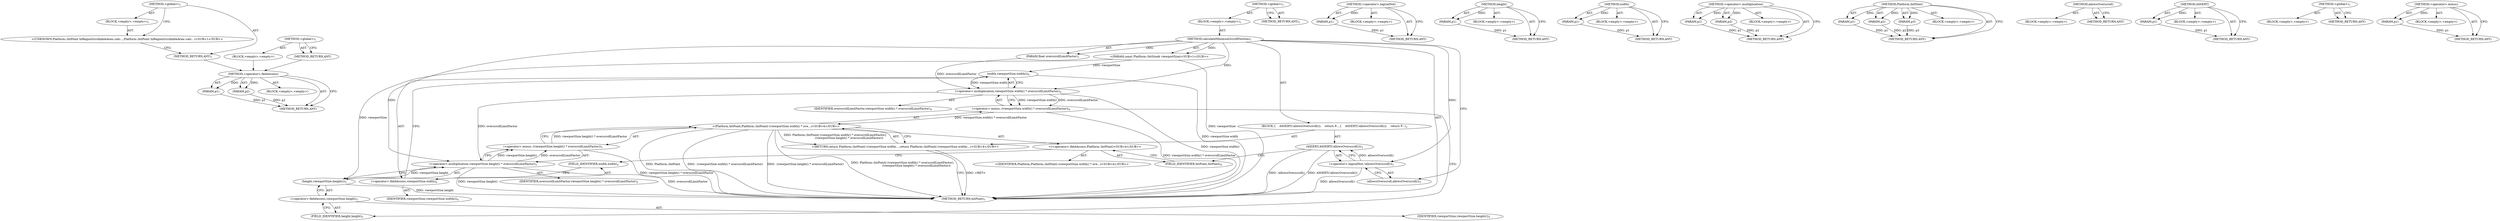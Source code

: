 digraph "&lt;global&gt;" {
vulnerable_72 [label=<(METHOD,&lt;operator&gt;.fieldAccess)>];
vulnerable_73 [label=<(PARAM,p1)>];
vulnerable_74 [label=<(PARAM,p2)>];
vulnerable_75 [label=<(BLOCK,&lt;empty&gt;,&lt;empty&gt;)>];
vulnerable_76 [label=<(METHOD_RETURN,ANY)>];
vulnerable_6 [label=<(METHOD,&lt;global&gt;)<SUB>1</SUB>>];
vulnerable_7 [label=<(BLOCK,&lt;empty&gt;,&lt;empty&gt;)<SUB>1</SUB>>];
vulnerable_8 [label=<(METHOD,calculateMinimumScrollPosition)<SUB>1</SUB>>];
vulnerable_9 [label="<(PARAM,const Platform::IntSize&amp; viewportSize)<SUB>1</SUB>>"];
vulnerable_10 [label=<(PARAM,float overscrollLimitFactor)<SUB>1</SUB>>];
vulnerable_11 [label=<(BLOCK,{
    ASSERT(!allowsOverscroll());
    return P...,{
    ASSERT(!allowsOverscroll());
    return P...)<SUB>2</SUB>>];
vulnerable_12 [label=<(ASSERT,ASSERT(!allowsOverscroll()))<SUB>3</SUB>>];
vulnerable_13 [label=<(&lt;operator&gt;.logicalNot,!allowsOverscroll())<SUB>3</SUB>>];
vulnerable_14 [label=<(allowsOverscroll,allowsOverscroll())<SUB>3</SUB>>];
vulnerable_15 [label="<(RETURN,return Platform::IntPoint(-(viewportSize.width(...,return Platform::IntPoint(-(viewportSize.width(...)<SUB>4</SUB>>"];
vulnerable_16 [label="<(Platform.IntPoint,Platform::IntPoint(-(viewportSize.width() * ove...)<SUB>4</SUB>>"];
vulnerable_17 [label="<(&lt;operator&gt;.fieldAccess,Platform::IntPoint)<SUB>4</SUB>>"];
vulnerable_18 [label="<(IDENTIFIER,Platform,Platform::IntPoint(-(viewportSize.width() * ove...)<SUB>4</SUB>>"];
vulnerable_19 [label=<(FIELD_IDENTIFIER,IntPoint,IntPoint)<SUB>4</SUB>>];
vulnerable_20 [label=<(&lt;operator&gt;.minus,-(viewportSize.width() * overscrollLimitFactor))<SUB>4</SUB>>];
vulnerable_21 [label=<(&lt;operator&gt;.multiplication,viewportSize.width() * overscrollLimitFactor)<SUB>4</SUB>>];
vulnerable_22 [label=<(width,viewportSize.width())<SUB>4</SUB>>];
vulnerable_23 [label=<(&lt;operator&gt;.fieldAccess,viewportSize.width)<SUB>4</SUB>>];
vulnerable_24 [label=<(IDENTIFIER,viewportSize,viewportSize.width())<SUB>4</SUB>>];
vulnerable_25 [label=<(FIELD_IDENTIFIER,width,width)<SUB>4</SUB>>];
vulnerable_26 [label=<(IDENTIFIER,overscrollLimitFactor,viewportSize.width() * overscrollLimitFactor)<SUB>4</SUB>>];
vulnerable_27 [label=<(&lt;operator&gt;.minus,-(viewportSize.height() * overscrollLimitFactor))<SUB>5</SUB>>];
vulnerable_28 [label=<(&lt;operator&gt;.multiplication,viewportSize.height() * overscrollLimitFactor)<SUB>5</SUB>>];
vulnerable_29 [label=<(height,viewportSize.height())<SUB>5</SUB>>];
vulnerable_30 [label=<(&lt;operator&gt;.fieldAccess,viewportSize.height)<SUB>5</SUB>>];
vulnerable_31 [label=<(IDENTIFIER,viewportSize,viewportSize.height())<SUB>5</SUB>>];
vulnerable_32 [label=<(FIELD_IDENTIFIER,height,height)<SUB>5</SUB>>];
vulnerable_33 [label=<(IDENTIFIER,overscrollLimitFactor,viewportSize.height() * overscrollLimitFactor)<SUB>5</SUB>>];
vulnerable_34 [label=<(METHOD_RETURN,IntPoint)<SUB>1</SUB>>];
vulnerable_36 [label=<(METHOD_RETURN,ANY)<SUB>1</SUB>>];
vulnerable_59 [label=<(METHOD,&lt;operator&gt;.logicalNot)>];
vulnerable_60 [label=<(PARAM,p1)>];
vulnerable_61 [label=<(BLOCK,&lt;empty&gt;,&lt;empty&gt;)>];
vulnerable_62 [label=<(METHOD_RETURN,ANY)>];
vulnerable_90 [label=<(METHOD,height)>];
vulnerable_91 [label=<(PARAM,p1)>];
vulnerable_92 [label=<(BLOCK,&lt;empty&gt;,&lt;empty&gt;)>];
vulnerable_93 [label=<(METHOD_RETURN,ANY)>];
vulnerable_86 [label=<(METHOD,width)>];
vulnerable_87 [label=<(PARAM,p1)>];
vulnerable_88 [label=<(BLOCK,&lt;empty&gt;,&lt;empty&gt;)>];
vulnerable_89 [label=<(METHOD_RETURN,ANY)>];
vulnerable_81 [label=<(METHOD,&lt;operator&gt;.multiplication)>];
vulnerable_82 [label=<(PARAM,p1)>];
vulnerable_83 [label=<(PARAM,p2)>];
vulnerable_84 [label=<(BLOCK,&lt;empty&gt;,&lt;empty&gt;)>];
vulnerable_85 [label=<(METHOD_RETURN,ANY)>];
vulnerable_66 [label=<(METHOD,Platform.IntPoint)>];
vulnerable_67 [label=<(PARAM,p1)>];
vulnerable_68 [label=<(PARAM,p2)>];
vulnerable_69 [label=<(PARAM,p3)>];
vulnerable_70 [label=<(BLOCK,&lt;empty&gt;,&lt;empty&gt;)>];
vulnerable_71 [label=<(METHOD_RETURN,ANY)>];
vulnerable_63 [label=<(METHOD,allowsOverscroll)>];
vulnerable_64 [label=<(BLOCK,&lt;empty&gt;,&lt;empty&gt;)>];
vulnerable_65 [label=<(METHOD_RETURN,ANY)>];
vulnerable_55 [label=<(METHOD,ASSERT)>];
vulnerable_56 [label=<(PARAM,p1)>];
vulnerable_57 [label=<(BLOCK,&lt;empty&gt;,&lt;empty&gt;)>];
vulnerable_58 [label=<(METHOD_RETURN,ANY)>];
vulnerable_49 [label=<(METHOD,&lt;global&gt;)<SUB>1</SUB>>];
vulnerable_50 [label=<(BLOCK,&lt;empty&gt;,&lt;empty&gt;)>];
vulnerable_51 [label=<(METHOD_RETURN,ANY)>];
vulnerable_77 [label=<(METHOD,&lt;operator&gt;.minus)>];
vulnerable_78 [label=<(PARAM,p1)>];
vulnerable_79 [label=<(BLOCK,&lt;empty&gt;,&lt;empty&gt;)>];
vulnerable_80 [label=<(METHOD_RETURN,ANY)>];
fixed_6 [label=<(METHOD,&lt;global&gt;)<SUB>1</SUB>>];
fixed_7 [label=<(BLOCK,&lt;empty&gt;,&lt;empty&gt;)<SUB>1</SUB>>];
fixed_8 [label="<(UNKNOWN,Platform::IntPoint InRegionScrollableArea::calc...,Platform::IntPoint InRegionScrollableArea::calc...)<SUB>1</SUB>>"];
fixed_9 [label=<(METHOD_RETURN,ANY)<SUB>1</SUB>>];
fixed_14 [label=<(METHOD,&lt;global&gt;)<SUB>1</SUB>>];
fixed_15 [label=<(BLOCK,&lt;empty&gt;,&lt;empty&gt;)>];
fixed_16 [label=<(METHOD_RETURN,ANY)>];
vulnerable_72 -> vulnerable_73  [key=0, label="AST: "];
vulnerable_72 -> vulnerable_73  [key=1, label="DDG: "];
vulnerable_72 -> vulnerable_75  [key=0, label="AST: "];
vulnerable_72 -> vulnerable_74  [key=0, label="AST: "];
vulnerable_72 -> vulnerable_74  [key=1, label="DDG: "];
vulnerable_72 -> vulnerable_76  [key=0, label="AST: "];
vulnerable_72 -> vulnerable_76  [key=1, label="CFG: "];
vulnerable_73 -> vulnerable_76  [key=0, label="DDG: p1"];
vulnerable_74 -> vulnerable_76  [key=0, label="DDG: p2"];
vulnerable_6 -> vulnerable_7  [key=0, label="AST: "];
vulnerable_6 -> vulnerable_36  [key=0, label="AST: "];
vulnerable_6 -> vulnerable_36  [key=1, label="CFG: "];
vulnerable_7 -> vulnerable_8  [key=0, label="AST: "];
vulnerable_8 -> vulnerable_9  [key=0, label="AST: "];
vulnerable_8 -> vulnerable_9  [key=1, label="DDG: "];
vulnerable_8 -> vulnerable_10  [key=0, label="AST: "];
vulnerable_8 -> vulnerable_10  [key=1, label="DDG: "];
vulnerable_8 -> vulnerable_11  [key=0, label="AST: "];
vulnerable_8 -> vulnerable_34  [key=0, label="AST: "];
vulnerable_8 -> vulnerable_14  [key=0, label="CFG: "];
vulnerable_8 -> vulnerable_13  [key=0, label="DDG: "];
vulnerable_8 -> vulnerable_21  [key=0, label="DDG: "];
vulnerable_8 -> vulnerable_28  [key=0, label="DDG: "];
vulnerable_9 -> vulnerable_34  [key=0, label="DDG: viewportSize"];
vulnerable_9 -> vulnerable_22  [key=0, label="DDG: viewportSize"];
vulnerable_9 -> vulnerable_29  [key=0, label="DDG: viewportSize"];
vulnerable_10 -> vulnerable_21  [key=0, label="DDG: overscrollLimitFactor"];
vulnerable_11 -> vulnerable_12  [key=0, label="AST: "];
vulnerable_11 -> vulnerable_15  [key=0, label="AST: "];
vulnerable_12 -> vulnerable_13  [key=0, label="AST: "];
vulnerable_12 -> vulnerable_19  [key=0, label="CFG: "];
vulnerable_12 -> vulnerable_34  [key=0, label="DDG: !allowsOverscroll()"];
vulnerable_12 -> vulnerable_34  [key=1, label="DDG: ASSERT(!allowsOverscroll())"];
vulnerable_13 -> vulnerable_14  [key=0, label="AST: "];
vulnerable_13 -> vulnerable_12  [key=0, label="CFG: "];
vulnerable_13 -> vulnerable_12  [key=1, label="DDG: allowsOverscroll()"];
vulnerable_13 -> vulnerable_34  [key=0, label="DDG: allowsOverscroll()"];
vulnerable_14 -> vulnerable_13  [key=0, label="CFG: "];
vulnerable_15 -> vulnerable_16  [key=0, label="AST: "];
vulnerable_15 -> vulnerable_34  [key=0, label="CFG: "];
vulnerable_15 -> vulnerable_34  [key=1, label="DDG: &lt;RET&gt;"];
vulnerable_16 -> vulnerable_17  [key=0, label="AST: "];
vulnerable_16 -> vulnerable_20  [key=0, label="AST: "];
vulnerable_16 -> vulnerable_27  [key=0, label="AST: "];
vulnerable_16 -> vulnerable_15  [key=0, label="CFG: "];
vulnerable_16 -> vulnerable_15  [key=1, label="DDG: Platform::IntPoint(-(viewportSize.width() * overscrollLimitFactor),
                              -(viewportSize.height() * overscrollLimitFactor))"];
vulnerable_16 -> vulnerable_34  [key=0, label="DDG: Platform::IntPoint"];
vulnerable_16 -> vulnerable_34  [key=1, label="DDG: -(viewportSize.width() * overscrollLimitFactor)"];
vulnerable_16 -> vulnerable_34  [key=2, label="DDG: -(viewportSize.height() * overscrollLimitFactor)"];
vulnerable_16 -> vulnerable_34  [key=3, label="DDG: Platform::IntPoint(-(viewportSize.width() * overscrollLimitFactor),
                              -(viewportSize.height() * overscrollLimitFactor))"];
vulnerable_17 -> vulnerable_18  [key=0, label="AST: "];
vulnerable_17 -> vulnerable_19  [key=0, label="AST: "];
vulnerable_17 -> vulnerable_25  [key=0, label="CFG: "];
vulnerable_19 -> vulnerable_17  [key=0, label="CFG: "];
vulnerable_20 -> vulnerable_21  [key=0, label="AST: "];
vulnerable_20 -> vulnerable_32  [key=0, label="CFG: "];
vulnerable_20 -> vulnerable_34  [key=0, label="DDG: viewportSize.width() * overscrollLimitFactor"];
vulnerable_20 -> vulnerable_16  [key=0, label="DDG: viewportSize.width() * overscrollLimitFactor"];
vulnerable_21 -> vulnerable_22  [key=0, label="AST: "];
vulnerable_21 -> vulnerable_26  [key=0, label="AST: "];
vulnerable_21 -> vulnerable_20  [key=0, label="CFG: "];
vulnerable_21 -> vulnerable_20  [key=1, label="DDG: viewportSize.width()"];
vulnerable_21 -> vulnerable_20  [key=2, label="DDG: overscrollLimitFactor"];
vulnerable_21 -> vulnerable_34  [key=0, label="DDG: viewportSize.width()"];
vulnerable_21 -> vulnerable_28  [key=0, label="DDG: overscrollLimitFactor"];
vulnerable_22 -> vulnerable_23  [key=0, label="AST: "];
vulnerable_22 -> vulnerable_21  [key=0, label="CFG: "];
vulnerable_22 -> vulnerable_21  [key=1, label="DDG: viewportSize.width"];
vulnerable_22 -> vulnerable_34  [key=0, label="DDG: viewportSize.width"];
vulnerable_23 -> vulnerable_24  [key=0, label="AST: "];
vulnerable_23 -> vulnerable_25  [key=0, label="AST: "];
vulnerable_23 -> vulnerable_22  [key=0, label="CFG: "];
vulnerable_25 -> vulnerable_23  [key=0, label="CFG: "];
vulnerable_27 -> vulnerable_28  [key=0, label="AST: "];
vulnerable_27 -> vulnerable_16  [key=0, label="CFG: "];
vulnerable_27 -> vulnerable_16  [key=1, label="DDG: viewportSize.height() * overscrollLimitFactor"];
vulnerable_27 -> vulnerable_34  [key=0, label="DDG: viewportSize.height() * overscrollLimitFactor"];
vulnerable_28 -> vulnerable_29  [key=0, label="AST: "];
vulnerable_28 -> vulnerable_33  [key=0, label="AST: "];
vulnerable_28 -> vulnerable_27  [key=0, label="CFG: "];
vulnerable_28 -> vulnerable_27  [key=1, label="DDG: viewportSize.height()"];
vulnerable_28 -> vulnerable_27  [key=2, label="DDG: overscrollLimitFactor"];
vulnerable_28 -> vulnerable_34  [key=0, label="DDG: viewportSize.height()"];
vulnerable_28 -> vulnerable_34  [key=1, label="DDG: overscrollLimitFactor"];
vulnerable_29 -> vulnerable_30  [key=0, label="AST: "];
vulnerable_29 -> vulnerable_28  [key=0, label="CFG: "];
vulnerable_29 -> vulnerable_28  [key=1, label="DDG: viewportSize.height"];
vulnerable_29 -> vulnerable_34  [key=0, label="DDG: viewportSize.height"];
vulnerable_30 -> vulnerable_31  [key=0, label="AST: "];
vulnerable_30 -> vulnerable_32  [key=0, label="AST: "];
vulnerable_30 -> vulnerable_29  [key=0, label="CFG: "];
vulnerable_32 -> vulnerable_30  [key=0, label="CFG: "];
vulnerable_59 -> vulnerable_60  [key=0, label="AST: "];
vulnerable_59 -> vulnerable_60  [key=1, label="DDG: "];
vulnerable_59 -> vulnerable_61  [key=0, label="AST: "];
vulnerable_59 -> vulnerable_62  [key=0, label="AST: "];
vulnerable_59 -> vulnerable_62  [key=1, label="CFG: "];
vulnerable_60 -> vulnerable_62  [key=0, label="DDG: p1"];
vulnerable_90 -> vulnerable_91  [key=0, label="AST: "];
vulnerable_90 -> vulnerable_91  [key=1, label="DDG: "];
vulnerable_90 -> vulnerable_92  [key=0, label="AST: "];
vulnerable_90 -> vulnerable_93  [key=0, label="AST: "];
vulnerable_90 -> vulnerable_93  [key=1, label="CFG: "];
vulnerable_91 -> vulnerable_93  [key=0, label="DDG: p1"];
vulnerable_86 -> vulnerable_87  [key=0, label="AST: "];
vulnerable_86 -> vulnerable_87  [key=1, label="DDG: "];
vulnerable_86 -> vulnerable_88  [key=0, label="AST: "];
vulnerable_86 -> vulnerable_89  [key=0, label="AST: "];
vulnerable_86 -> vulnerable_89  [key=1, label="CFG: "];
vulnerable_87 -> vulnerable_89  [key=0, label="DDG: p1"];
vulnerable_81 -> vulnerable_82  [key=0, label="AST: "];
vulnerable_81 -> vulnerable_82  [key=1, label="DDG: "];
vulnerable_81 -> vulnerable_84  [key=0, label="AST: "];
vulnerable_81 -> vulnerable_83  [key=0, label="AST: "];
vulnerable_81 -> vulnerable_83  [key=1, label="DDG: "];
vulnerable_81 -> vulnerable_85  [key=0, label="AST: "];
vulnerable_81 -> vulnerable_85  [key=1, label="CFG: "];
vulnerable_82 -> vulnerable_85  [key=0, label="DDG: p1"];
vulnerable_83 -> vulnerable_85  [key=0, label="DDG: p2"];
vulnerable_66 -> vulnerable_67  [key=0, label="AST: "];
vulnerable_66 -> vulnerable_67  [key=1, label="DDG: "];
vulnerable_66 -> vulnerable_70  [key=0, label="AST: "];
vulnerable_66 -> vulnerable_68  [key=0, label="AST: "];
vulnerable_66 -> vulnerable_68  [key=1, label="DDG: "];
vulnerable_66 -> vulnerable_71  [key=0, label="AST: "];
vulnerable_66 -> vulnerable_71  [key=1, label="CFG: "];
vulnerable_66 -> vulnerable_69  [key=0, label="AST: "];
vulnerable_66 -> vulnerable_69  [key=1, label="DDG: "];
vulnerable_67 -> vulnerable_71  [key=0, label="DDG: p1"];
vulnerable_68 -> vulnerable_71  [key=0, label="DDG: p2"];
vulnerable_69 -> vulnerable_71  [key=0, label="DDG: p3"];
vulnerable_63 -> vulnerable_64  [key=0, label="AST: "];
vulnerable_63 -> vulnerable_65  [key=0, label="AST: "];
vulnerable_63 -> vulnerable_65  [key=1, label="CFG: "];
vulnerable_55 -> vulnerable_56  [key=0, label="AST: "];
vulnerable_55 -> vulnerable_56  [key=1, label="DDG: "];
vulnerable_55 -> vulnerable_57  [key=0, label="AST: "];
vulnerable_55 -> vulnerable_58  [key=0, label="AST: "];
vulnerable_55 -> vulnerable_58  [key=1, label="CFG: "];
vulnerable_56 -> vulnerable_58  [key=0, label="DDG: p1"];
vulnerable_49 -> vulnerable_50  [key=0, label="AST: "];
vulnerable_49 -> vulnerable_51  [key=0, label="AST: "];
vulnerable_49 -> vulnerable_51  [key=1, label="CFG: "];
vulnerable_77 -> vulnerable_78  [key=0, label="AST: "];
vulnerable_77 -> vulnerable_78  [key=1, label="DDG: "];
vulnerable_77 -> vulnerable_79  [key=0, label="AST: "];
vulnerable_77 -> vulnerable_80  [key=0, label="AST: "];
vulnerable_77 -> vulnerable_80  [key=1, label="CFG: "];
vulnerable_78 -> vulnerable_80  [key=0, label="DDG: p1"];
fixed_6 -> fixed_7  [key=0, label="AST: "];
fixed_6 -> fixed_9  [key=0, label="AST: "];
fixed_6 -> fixed_8  [key=0, label="CFG: "];
fixed_7 -> fixed_8  [key=0, label="AST: "];
fixed_8 -> fixed_9  [key=0, label="CFG: "];
fixed_9 -> vulnerable_72  [key=0];
fixed_14 -> fixed_15  [key=0, label="AST: "];
fixed_14 -> fixed_16  [key=0, label="AST: "];
fixed_14 -> fixed_16  [key=1, label="CFG: "];
fixed_15 -> vulnerable_72  [key=0];
fixed_16 -> vulnerable_72  [key=0];
}

